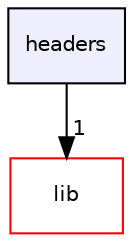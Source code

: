 digraph "headers" {
  compound=true
  node [ fontsize="10", fontname="Helvetica"];
  edge [ labelfontsize="10", labelfontname="Helvetica"];
  dir_7f57b1e41c5acd0e859ae5f3a2b075a9 [shape=box, label="headers", style="filled", fillcolor="#eeeeff", pencolor="black", URL="dir_7f57b1e41c5acd0e859ae5f3a2b075a9.html"];
  dir_97aefd0d527b934f1d99a682da8fe6a9 [shape=box label="lib" fillcolor="white" style="filled" color="red" URL="dir_97aefd0d527b934f1d99a682da8fe6a9.html"];
  dir_7f57b1e41c5acd0e859ae5f3a2b075a9->dir_97aefd0d527b934f1d99a682da8fe6a9 [headlabel="1", labeldistance=1.5 headhref="dir_000000_000001.html"];
}

